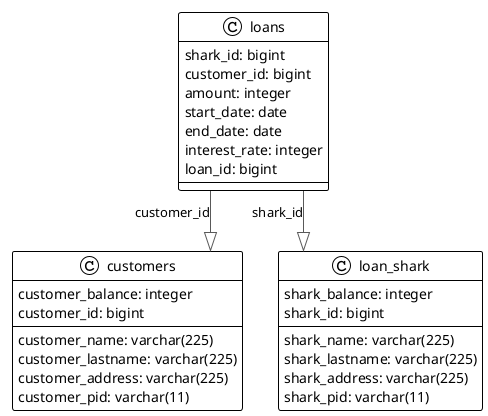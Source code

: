 @startuml

!theme plain
top to bottom direction
skinparam linetype ortho

class customers {
   customer_name: varchar(225)
   customer_lastname: varchar(225)
   customer_address: varchar(225)
   customer_pid: varchar(11)
   customer_balance: integer
   customer_id: bigint
}
class loan_shark {
   shark_name: varchar(225)
   shark_lastname: varchar(225)
   shark_balance: integer
   shark_address: varchar(225)
   shark_pid: varchar(11)
   shark_id: bigint
}
class loans {
   shark_id: bigint
   customer_id: bigint
   amount: integer
   start_date: date
   end_date: date
   interest_rate: integer
   loan_id: bigint
}

loans       -[#595959,plain]-^  customers  : "customer_id"
loans       -[#595959,plain]-^  loan_shark : "shark_id"
@enduml
